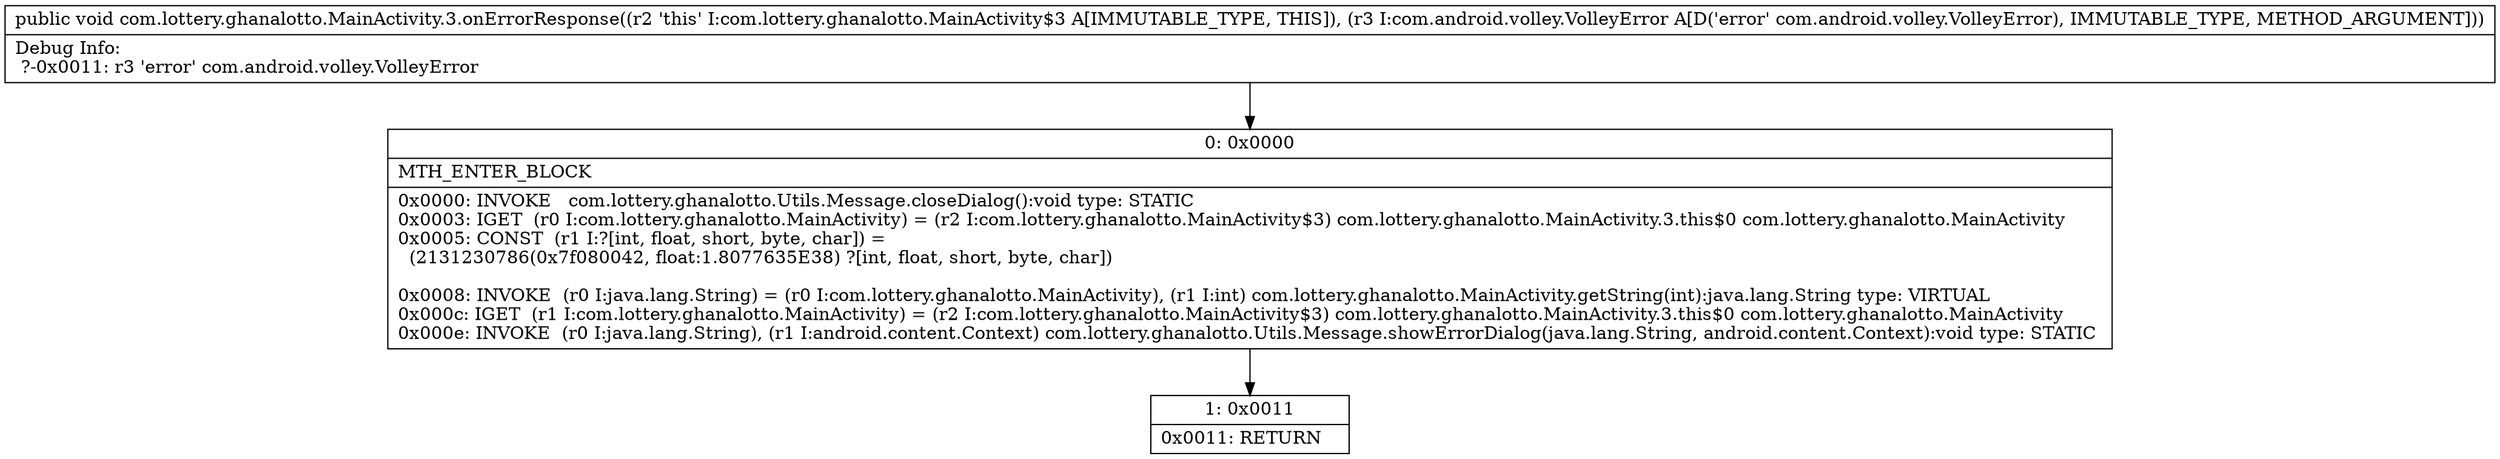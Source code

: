 digraph "CFG forcom.lottery.ghanalotto.MainActivity.3.onErrorResponse(Lcom\/android\/volley\/VolleyError;)V" {
Node_0 [shape=record,label="{0\:\ 0x0000|MTH_ENTER_BLOCK\l|0x0000: INVOKE   com.lottery.ghanalotto.Utils.Message.closeDialog():void type: STATIC \l0x0003: IGET  (r0 I:com.lottery.ghanalotto.MainActivity) = (r2 I:com.lottery.ghanalotto.MainActivity$3) com.lottery.ghanalotto.MainActivity.3.this$0 com.lottery.ghanalotto.MainActivity \l0x0005: CONST  (r1 I:?[int, float, short, byte, char]) = \l  (2131230786(0x7f080042, float:1.8077635E38) ?[int, float, short, byte, char])\l \l0x0008: INVOKE  (r0 I:java.lang.String) = (r0 I:com.lottery.ghanalotto.MainActivity), (r1 I:int) com.lottery.ghanalotto.MainActivity.getString(int):java.lang.String type: VIRTUAL \l0x000c: IGET  (r1 I:com.lottery.ghanalotto.MainActivity) = (r2 I:com.lottery.ghanalotto.MainActivity$3) com.lottery.ghanalotto.MainActivity.3.this$0 com.lottery.ghanalotto.MainActivity \l0x000e: INVOKE  (r0 I:java.lang.String), (r1 I:android.content.Context) com.lottery.ghanalotto.Utils.Message.showErrorDialog(java.lang.String, android.content.Context):void type: STATIC \l}"];
Node_1 [shape=record,label="{1\:\ 0x0011|0x0011: RETURN   \l}"];
MethodNode[shape=record,label="{public void com.lottery.ghanalotto.MainActivity.3.onErrorResponse((r2 'this' I:com.lottery.ghanalotto.MainActivity$3 A[IMMUTABLE_TYPE, THIS]), (r3 I:com.android.volley.VolleyError A[D('error' com.android.volley.VolleyError), IMMUTABLE_TYPE, METHOD_ARGUMENT]))  | Debug Info:\l  ?\-0x0011: r3 'error' com.android.volley.VolleyError\l}"];
MethodNode -> Node_0;
Node_0 -> Node_1;
}

